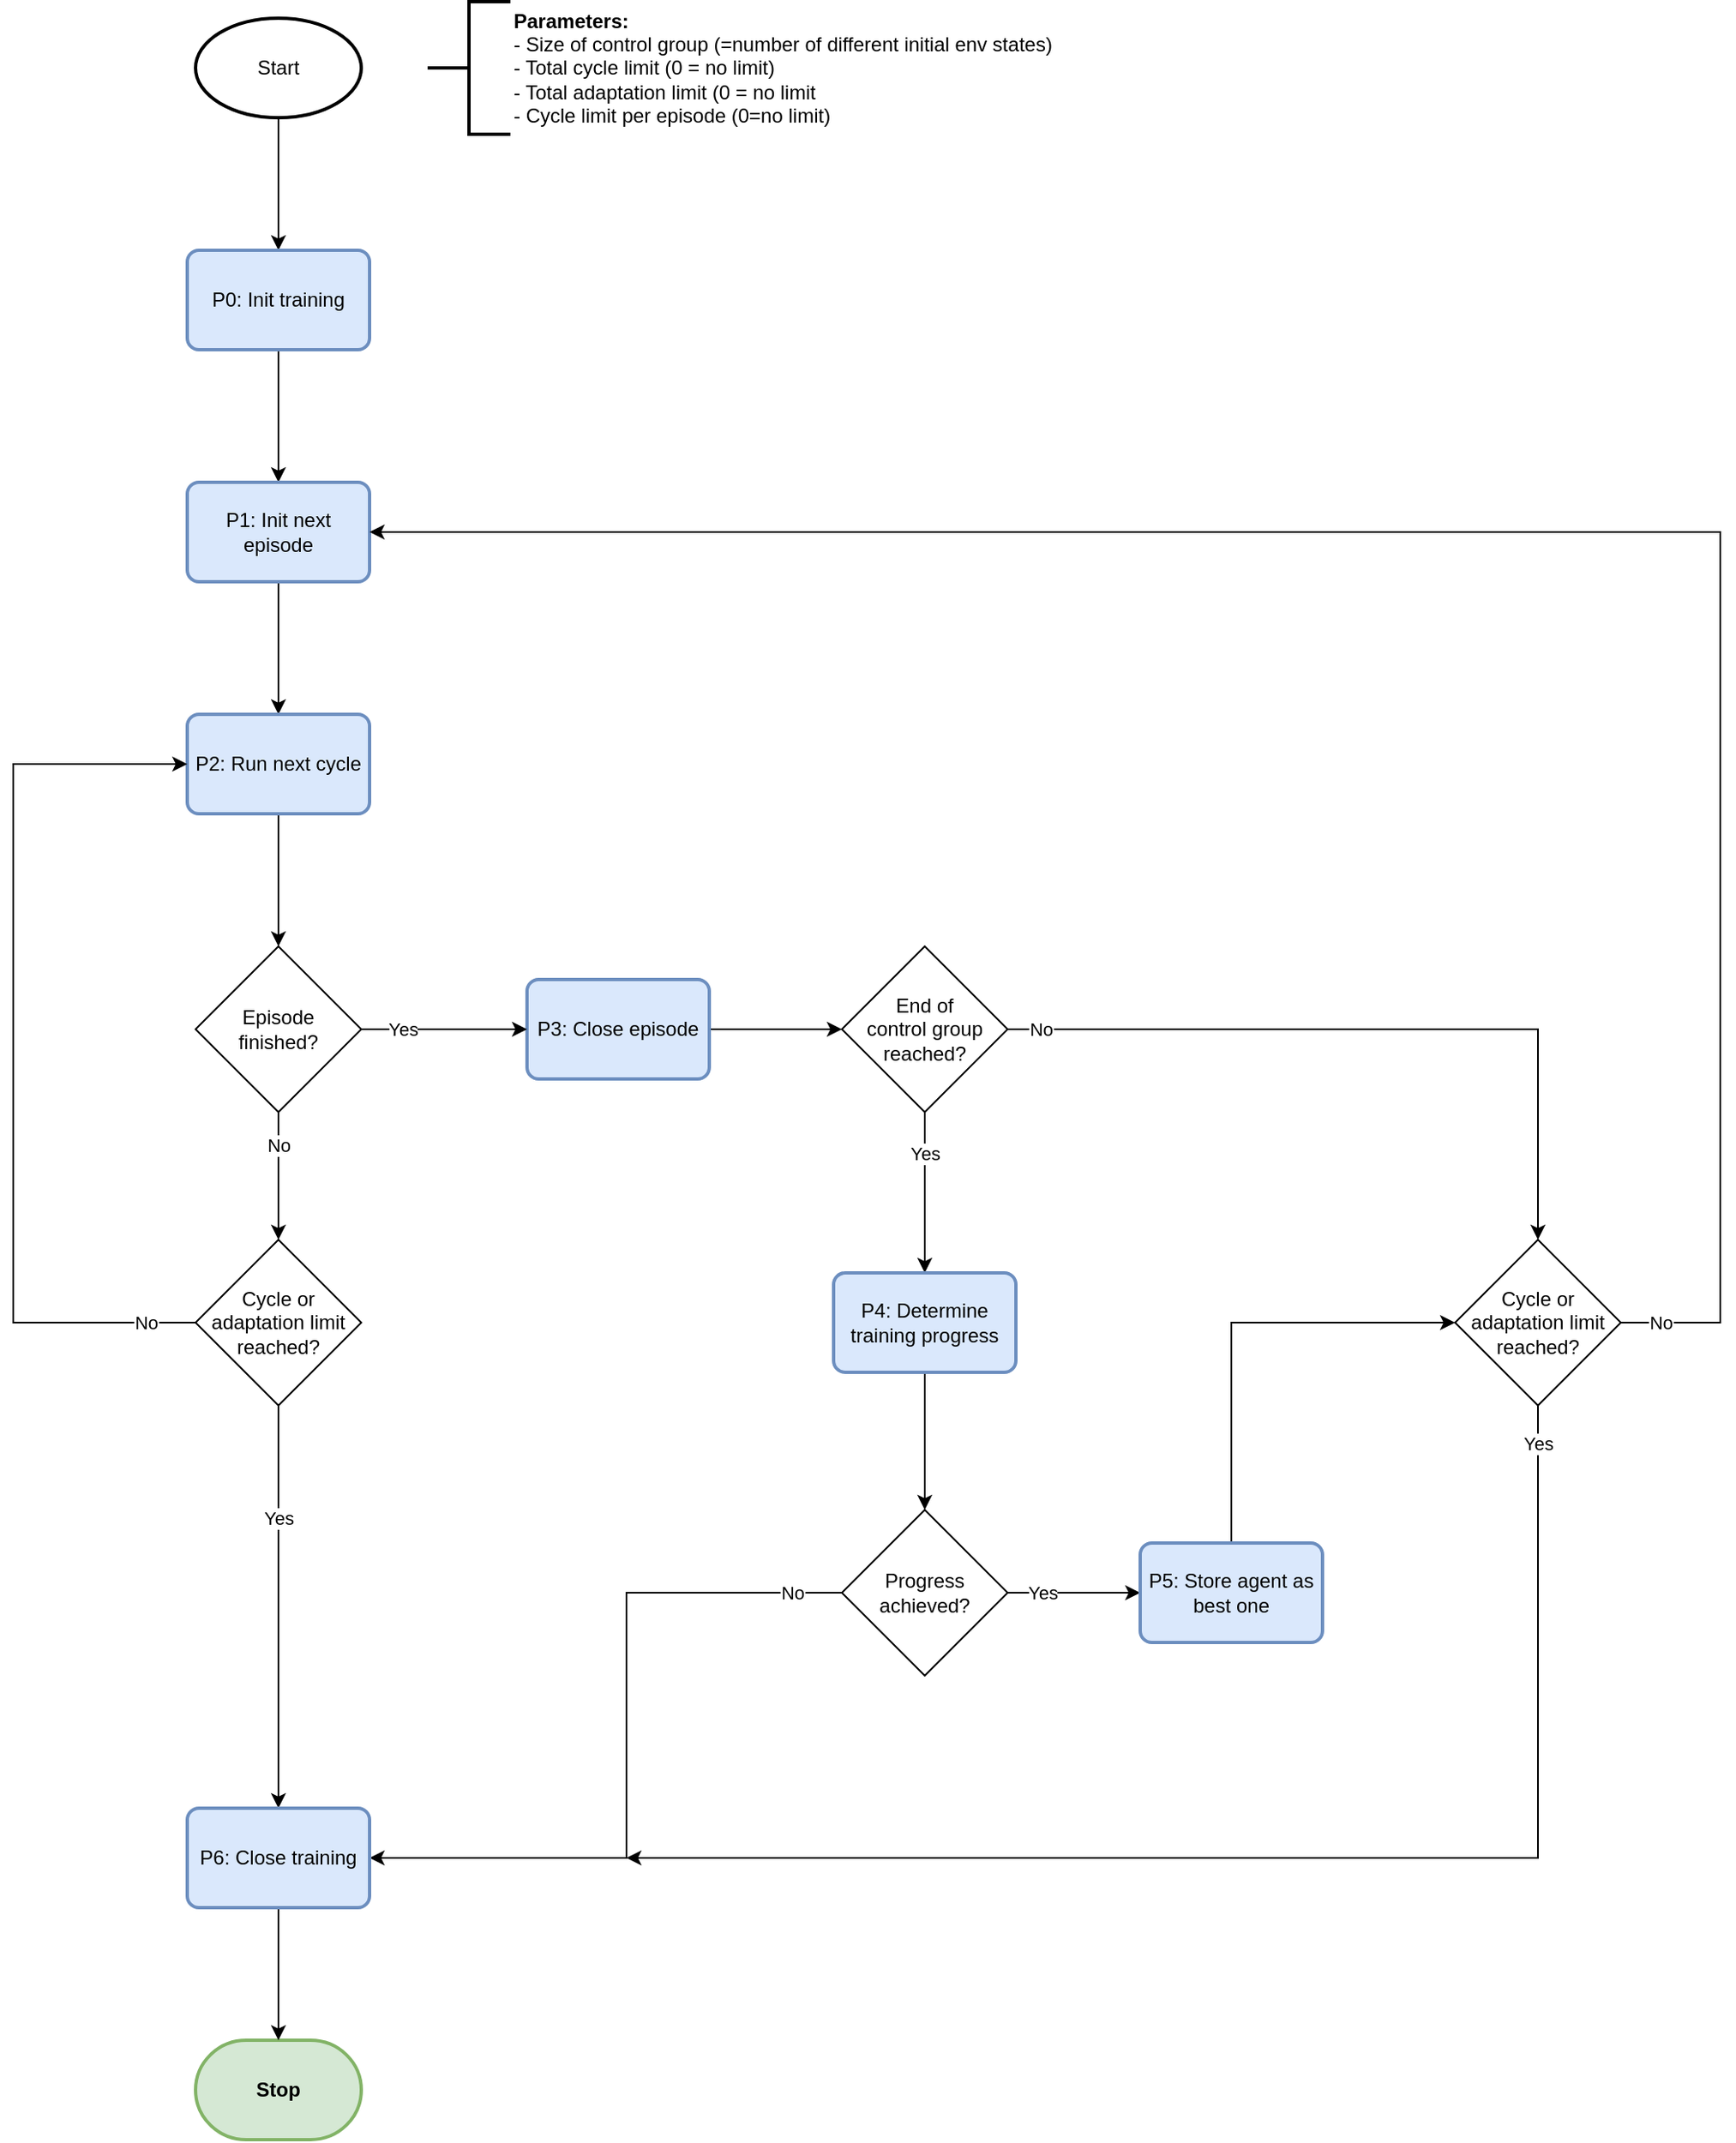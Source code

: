 <mxfile version="14.9.6" type="device"><diagram id="C5RBs43oDa-KdzZeNtuy" name="Page-1"><mxGraphModel dx="1179" dy="1209" grid="1" gridSize="10" guides="1" tooltips="1" connect="1" arrows="1" fold="1" page="1" pageScale="1" pageWidth="1169" pageHeight="1654" math="0" shadow="0"><root><mxCell id="WIyWlLk6GJQsqaUBKTNV-0"/><mxCell id="WIyWlLk6GJQsqaUBKTNV-1" parent="WIyWlLk6GJQsqaUBKTNV-0"/><mxCell id="79qzgOzkhLJXp5zAVhEX-4" value="" style="edgeStyle=orthogonalEdgeStyle;rounded=0;orthogonalLoop=1;jettySize=auto;html=1;" parent="WIyWlLk6GJQsqaUBKTNV-1" source="0M0FftbfuR0LJJCFjt2--0" target="79qzgOzkhLJXp5zAVhEX-2" edge="1"><mxGeometry relative="1" as="geometry"/></mxCell><mxCell id="0M0FftbfuR0LJJCFjt2--0" value="Start" style="strokeWidth=2;html=1;shape=mxgraph.flowchart.start_1;whiteSpace=wrap;" parent="WIyWlLk6GJQsqaUBKTNV-1" vertex="1"><mxGeometry x="330" y="40" width="100" height="60" as="geometry"/></mxCell><mxCell id="0M0FftbfuR0LJJCFjt2--41" value="Stop" style="strokeWidth=2;html=1;shape=mxgraph.flowchart.terminator;whiteSpace=wrap;strokeColor=#82b366;fillColor=#d5e8d4;fontStyle=1" parent="WIyWlLk6GJQsqaUBKTNV-1" vertex="1"><mxGeometry x="330" y="1260" width="100" height="60" as="geometry"/></mxCell><mxCell id="79qzgOzkhLJXp5zAVhEX-5" value="" style="edgeStyle=orthogonalEdgeStyle;rounded=0;orthogonalLoop=1;jettySize=auto;html=1;" parent="WIyWlLk6GJQsqaUBKTNV-1" source="79qzgOzkhLJXp5zAVhEX-2" target="79qzgOzkhLJXp5zAVhEX-3" edge="1"><mxGeometry relative="1" as="geometry"/></mxCell><mxCell id="79qzgOzkhLJXp5zAVhEX-2" value="P0: Init training" style="rounded=1;whiteSpace=wrap;html=1;absoluteArcSize=1;arcSize=14;strokeWidth=2;fillColor=#dae8fc;strokeColor=#6c8ebf;" parent="WIyWlLk6GJQsqaUBKTNV-1" vertex="1"><mxGeometry x="325" y="180" width="110" height="60" as="geometry"/></mxCell><mxCell id="79qzgOzkhLJXp5zAVhEX-7" value="" style="edgeStyle=orthogonalEdgeStyle;rounded=0;orthogonalLoop=1;jettySize=auto;html=1;" parent="WIyWlLk6GJQsqaUBKTNV-1" source="79qzgOzkhLJXp5zAVhEX-3" target="79qzgOzkhLJXp5zAVhEX-6" edge="1"><mxGeometry relative="1" as="geometry"/></mxCell><mxCell id="79qzgOzkhLJXp5zAVhEX-3" value="P1: Init next episode" style="rounded=1;whiteSpace=wrap;html=1;absoluteArcSize=1;arcSize=14;strokeWidth=2;fillColor=#dae8fc;strokeColor=#6c8ebf;" parent="WIyWlLk6GJQsqaUBKTNV-1" vertex="1"><mxGeometry x="325" y="320" width="110" height="60" as="geometry"/></mxCell><mxCell id="79qzgOzkhLJXp5zAVhEX-23" value="" style="edgeStyle=orthogonalEdgeStyle;rounded=0;orthogonalLoop=1;jettySize=auto;html=1;" parent="WIyWlLk6GJQsqaUBKTNV-1" source="79qzgOzkhLJXp5zAVhEX-6" target="79qzgOzkhLJXp5zAVhEX-13" edge="1"><mxGeometry relative="1" as="geometry"/></mxCell><mxCell id="79qzgOzkhLJXp5zAVhEX-6" value="P2: Run next cycle" style="rounded=1;whiteSpace=wrap;html=1;absoluteArcSize=1;arcSize=14;strokeWidth=2;fillColor=#dae8fc;strokeColor=#6c8ebf;" parent="WIyWlLk6GJQsqaUBKTNV-1" vertex="1"><mxGeometry x="325" y="460" width="110" height="60" as="geometry"/></mxCell><mxCell id="79qzgOzkhLJXp5zAVhEX-24" value="Yes" style="edgeStyle=orthogonalEdgeStyle;rounded=0;orthogonalLoop=1;jettySize=auto;html=1;entryX=0.5;entryY=0;entryDx=0;entryDy=0;" parent="WIyWlLk6GJQsqaUBKTNV-1" source="79qzgOzkhLJXp5zAVhEX-8" target="79qzgOzkhLJXp5zAVhEX-20" edge="1"><mxGeometry x="-0.446" relative="1" as="geometry"><mxPoint x="400" y="1070" as="targetPoint"/><Array as="points"/><mxPoint as="offset"/></mxGeometry></mxCell><mxCell id="79qzgOzkhLJXp5zAVhEX-25" value="No" style="edgeStyle=orthogonalEdgeStyle;rounded=0;orthogonalLoop=1;jettySize=auto;html=1;entryX=0;entryY=0.5;entryDx=0;entryDy=0;exitX=0;exitY=0.5;exitDx=0;exitDy=0;" parent="WIyWlLk6GJQsqaUBKTNV-1" source="79qzgOzkhLJXp5zAVhEX-8" target="79qzgOzkhLJXp5zAVhEX-6" edge="1"><mxGeometry x="-0.891" relative="1" as="geometry"><mxPoint x="325" y="827" as="sourcePoint"/><Array as="points"><mxPoint x="220" y="827"/><mxPoint x="220" y="490"/></Array><mxPoint as="offset"/></mxGeometry></mxCell><mxCell id="79qzgOzkhLJXp5zAVhEX-8" value="Cycle or adaptation limit reached?" style="rhombus;whiteSpace=wrap;html=1;" parent="WIyWlLk6GJQsqaUBKTNV-1" vertex="1"><mxGeometry x="330" y="777" width="100" height="100" as="geometry"/></mxCell><mxCell id="79qzgOzkhLJXp5zAVhEX-16" value="" style="edgeStyle=orthogonalEdgeStyle;rounded=0;orthogonalLoop=1;jettySize=auto;html=1;" parent="WIyWlLk6GJQsqaUBKTNV-1" source="79qzgOzkhLJXp5zAVhEX-10" target="79qzgOzkhLJXp5zAVhEX-14" edge="1"><mxGeometry relative="1" as="geometry"/></mxCell><mxCell id="79qzgOzkhLJXp5zAVhEX-10" value="P3: Close episode" style="rounded=1;whiteSpace=wrap;html=1;absoluteArcSize=1;arcSize=14;strokeWidth=2;fillColor=#dae8fc;strokeColor=#6c8ebf;" parent="WIyWlLk6GJQsqaUBKTNV-1" vertex="1"><mxGeometry x="530" y="620" width="110" height="60" as="geometry"/></mxCell><mxCell id="79qzgOzkhLJXp5zAVhEX-15" value="Yes" style="edgeStyle=orthogonalEdgeStyle;rounded=0;orthogonalLoop=1;jettySize=auto;html=1;" parent="WIyWlLk6GJQsqaUBKTNV-1" source="79qzgOzkhLJXp5zAVhEX-13" target="79qzgOzkhLJXp5zAVhEX-10" edge="1"><mxGeometry x="-0.5" relative="1" as="geometry"><mxPoint as="offset"/></mxGeometry></mxCell><mxCell id="79qzgOzkhLJXp5zAVhEX-22" value="No" style="edgeStyle=orthogonalEdgeStyle;rounded=0;orthogonalLoop=1;jettySize=auto;html=1;" parent="WIyWlLk6GJQsqaUBKTNV-1" source="79qzgOzkhLJXp5zAVhEX-13" target="79qzgOzkhLJXp5zAVhEX-8" edge="1"><mxGeometry x="-0.48" relative="1" as="geometry"><Array as="points"><mxPoint x="380" y="720"/><mxPoint x="380" y="720"/></Array><mxPoint as="offset"/></mxGeometry></mxCell><mxCell id="79qzgOzkhLJXp5zAVhEX-13" value="Episode&lt;br&gt;finished?" style="rhombus;whiteSpace=wrap;html=1;" parent="WIyWlLk6GJQsqaUBKTNV-1" vertex="1"><mxGeometry x="330" y="600" width="100" height="100" as="geometry"/></mxCell><mxCell id="79qzgOzkhLJXp5zAVhEX-18" value="Yes" style="edgeStyle=orthogonalEdgeStyle;rounded=0;orthogonalLoop=1;jettySize=auto;html=1;exitX=0.5;exitY=1;exitDx=0;exitDy=0;" parent="WIyWlLk6GJQsqaUBKTNV-1" source="79qzgOzkhLJXp5zAVhEX-14" target="79qzgOzkhLJXp5zAVhEX-17" edge="1"><mxGeometry x="-0.5" relative="1" as="geometry"><mxPoint as="offset"/></mxGeometry></mxCell><mxCell id="79qzgOzkhLJXp5zAVhEX-37" value="No" style="edgeStyle=orthogonalEdgeStyle;rounded=0;orthogonalLoop=1;jettySize=auto;html=1;entryX=0.5;entryY=0;entryDx=0;entryDy=0;" parent="WIyWlLk6GJQsqaUBKTNV-1" source="79qzgOzkhLJXp5zAVhEX-14" target="79qzgOzkhLJXp5zAVhEX-30" edge="1"><mxGeometry x="-0.91" relative="1" as="geometry"><mxPoint as="offset"/></mxGeometry></mxCell><mxCell id="79qzgOzkhLJXp5zAVhEX-14" value="End of&lt;br&gt;control group &lt;br&gt;reached?" style="rhombus;whiteSpace=wrap;html=1;" parent="WIyWlLk6GJQsqaUBKTNV-1" vertex="1"><mxGeometry x="720" y="600" width="100" height="100" as="geometry"/></mxCell><mxCell id="79qzgOzkhLJXp5zAVhEX-28" value="" style="edgeStyle=orthogonalEdgeStyle;rounded=0;orthogonalLoop=1;jettySize=auto;html=1;" parent="WIyWlLk6GJQsqaUBKTNV-1" source="79qzgOzkhLJXp5zAVhEX-17" target="79qzgOzkhLJXp5zAVhEX-19" edge="1"><mxGeometry relative="1" as="geometry"/></mxCell><mxCell id="79qzgOzkhLJXp5zAVhEX-17" value="P4: Determine training progress" style="rounded=1;whiteSpace=wrap;html=1;absoluteArcSize=1;arcSize=14;strokeWidth=2;fillColor=#dae8fc;strokeColor=#6c8ebf;" parent="WIyWlLk6GJQsqaUBKTNV-1" vertex="1"><mxGeometry x="715" y="797" width="110" height="60" as="geometry"/></mxCell><mxCell id="79qzgOzkhLJXp5zAVhEX-29" value="No" style="edgeStyle=orthogonalEdgeStyle;rounded=0;orthogonalLoop=1;jettySize=auto;html=1;entryX=1;entryY=0.5;entryDx=0;entryDy=0;exitX=0;exitY=0.5;exitDx=0;exitDy=0;" parent="WIyWlLk6GJQsqaUBKTNV-1" source="79qzgOzkhLJXp5zAVhEX-19" target="79qzgOzkhLJXp5zAVhEX-20" edge="1"><mxGeometry x="-0.864" relative="1" as="geometry"><Array as="points"><mxPoint x="590" y="990"/><mxPoint x="590" y="1150"/></Array><mxPoint as="offset"/></mxGeometry></mxCell><mxCell id="79qzgOzkhLJXp5zAVhEX-31" value="Yes" style="edgeStyle=orthogonalEdgeStyle;rounded=0;orthogonalLoop=1;jettySize=auto;html=1;entryX=0;entryY=0.5;entryDx=0;entryDy=0;" parent="WIyWlLk6GJQsqaUBKTNV-1" source="79qzgOzkhLJXp5zAVhEX-19" target="79qzgOzkhLJXp5zAVhEX-35" edge="1"><mxGeometry x="-0.481" relative="1" as="geometry"><mxPoint as="offset"/></mxGeometry></mxCell><mxCell id="79qzgOzkhLJXp5zAVhEX-19" value="Progress&lt;br&gt;achieved?" style="rhombus;whiteSpace=wrap;html=1;" parent="WIyWlLk6GJQsqaUBKTNV-1" vertex="1"><mxGeometry x="720" y="940" width="100" height="100" as="geometry"/></mxCell><mxCell id="79qzgOzkhLJXp5zAVhEX-26" value="" style="edgeStyle=orthogonalEdgeStyle;rounded=0;orthogonalLoop=1;jettySize=auto;html=1;" parent="WIyWlLk6GJQsqaUBKTNV-1" source="79qzgOzkhLJXp5zAVhEX-20" target="0M0FftbfuR0LJJCFjt2--41" edge="1"><mxGeometry relative="1" as="geometry"/></mxCell><mxCell id="79qzgOzkhLJXp5zAVhEX-20" value="P6: Close training" style="rounded=1;whiteSpace=wrap;html=1;absoluteArcSize=1;arcSize=14;strokeWidth=2;fillColor=#dae8fc;strokeColor=#6c8ebf;" parent="WIyWlLk6GJQsqaUBKTNV-1" vertex="1"><mxGeometry x="325" y="1120" width="110" height="60" as="geometry"/></mxCell><mxCell id="79qzgOzkhLJXp5zAVhEX-33" value="No" style="edgeStyle=orthogonalEdgeStyle;rounded=0;orthogonalLoop=1;jettySize=auto;html=1;entryX=1;entryY=0.5;entryDx=0;entryDy=0;exitX=1;exitY=0.5;exitDx=0;exitDy=0;" parent="WIyWlLk6GJQsqaUBKTNV-1" source="79qzgOzkhLJXp5zAVhEX-30" target="79qzgOzkhLJXp5zAVhEX-3" edge="1"><mxGeometry x="-0.965" relative="1" as="geometry"><mxPoint x="1330" y="590" as="sourcePoint"/><Array as="points"><mxPoint x="1250" y="827"/><mxPoint x="1250" y="350"/></Array><mxPoint as="offset"/></mxGeometry></mxCell><mxCell id="79qzgOzkhLJXp5zAVhEX-39" value="Yes" style="edgeStyle=orthogonalEdgeStyle;rounded=0;orthogonalLoop=1;jettySize=auto;html=1;exitX=0.5;exitY=1;exitDx=0;exitDy=0;" parent="WIyWlLk6GJQsqaUBKTNV-1" source="79qzgOzkhLJXp5zAVhEX-30" edge="1"><mxGeometry x="-0.945" relative="1" as="geometry"><mxPoint x="590" y="1150" as="targetPoint"/><Array as="points"><mxPoint x="1140" y="1150"/></Array><mxPoint as="offset"/></mxGeometry></mxCell><mxCell id="79qzgOzkhLJXp5zAVhEX-30" value="Cycle or adaptation limit reached?" style="rhombus;whiteSpace=wrap;html=1;" parent="WIyWlLk6GJQsqaUBKTNV-1" vertex="1"><mxGeometry x="1090" y="777" width="100" height="100" as="geometry"/></mxCell><mxCell id="79qzgOzkhLJXp5zAVhEX-38" style="edgeStyle=orthogonalEdgeStyle;rounded=0;orthogonalLoop=1;jettySize=auto;html=1;entryX=0;entryY=0.5;entryDx=0;entryDy=0;exitX=0.5;exitY=0;exitDx=0;exitDy=0;" parent="WIyWlLk6GJQsqaUBKTNV-1" source="79qzgOzkhLJXp5zAVhEX-35" target="79qzgOzkhLJXp5zAVhEX-30" edge="1"><mxGeometry relative="1" as="geometry"/></mxCell><mxCell id="79qzgOzkhLJXp5zAVhEX-35" value="P5: Store agent as best one" style="rounded=1;whiteSpace=wrap;html=1;absoluteArcSize=1;arcSize=14;strokeWidth=2;fillColor=#dae8fc;strokeColor=#6c8ebf;" parent="WIyWlLk6GJQsqaUBKTNV-1" vertex="1"><mxGeometry x="900" y="960" width="110" height="60" as="geometry"/></mxCell><mxCell id="OtCylQrGtkENJmaLhPR6-0" value="&lt;b&gt;Parameters:&lt;/b&gt;&lt;br&gt;- Size of control group (=number of different initial env states)&lt;br&gt;- Total cycle limit (0 = no limit)&lt;br&gt;- Total adaptation limit (0 = no limit&lt;br&gt;- Cycle limit per episode (0=no limit)" style="strokeWidth=2;html=1;shape=mxgraph.flowchart.annotation_2;align=left;labelPosition=right;pointerEvents=1;" parent="WIyWlLk6GJQsqaUBKTNV-1" vertex="1"><mxGeometry x="470" y="30" width="50" height="80" as="geometry"/></mxCell></root></mxGraphModel></diagram></mxfile>